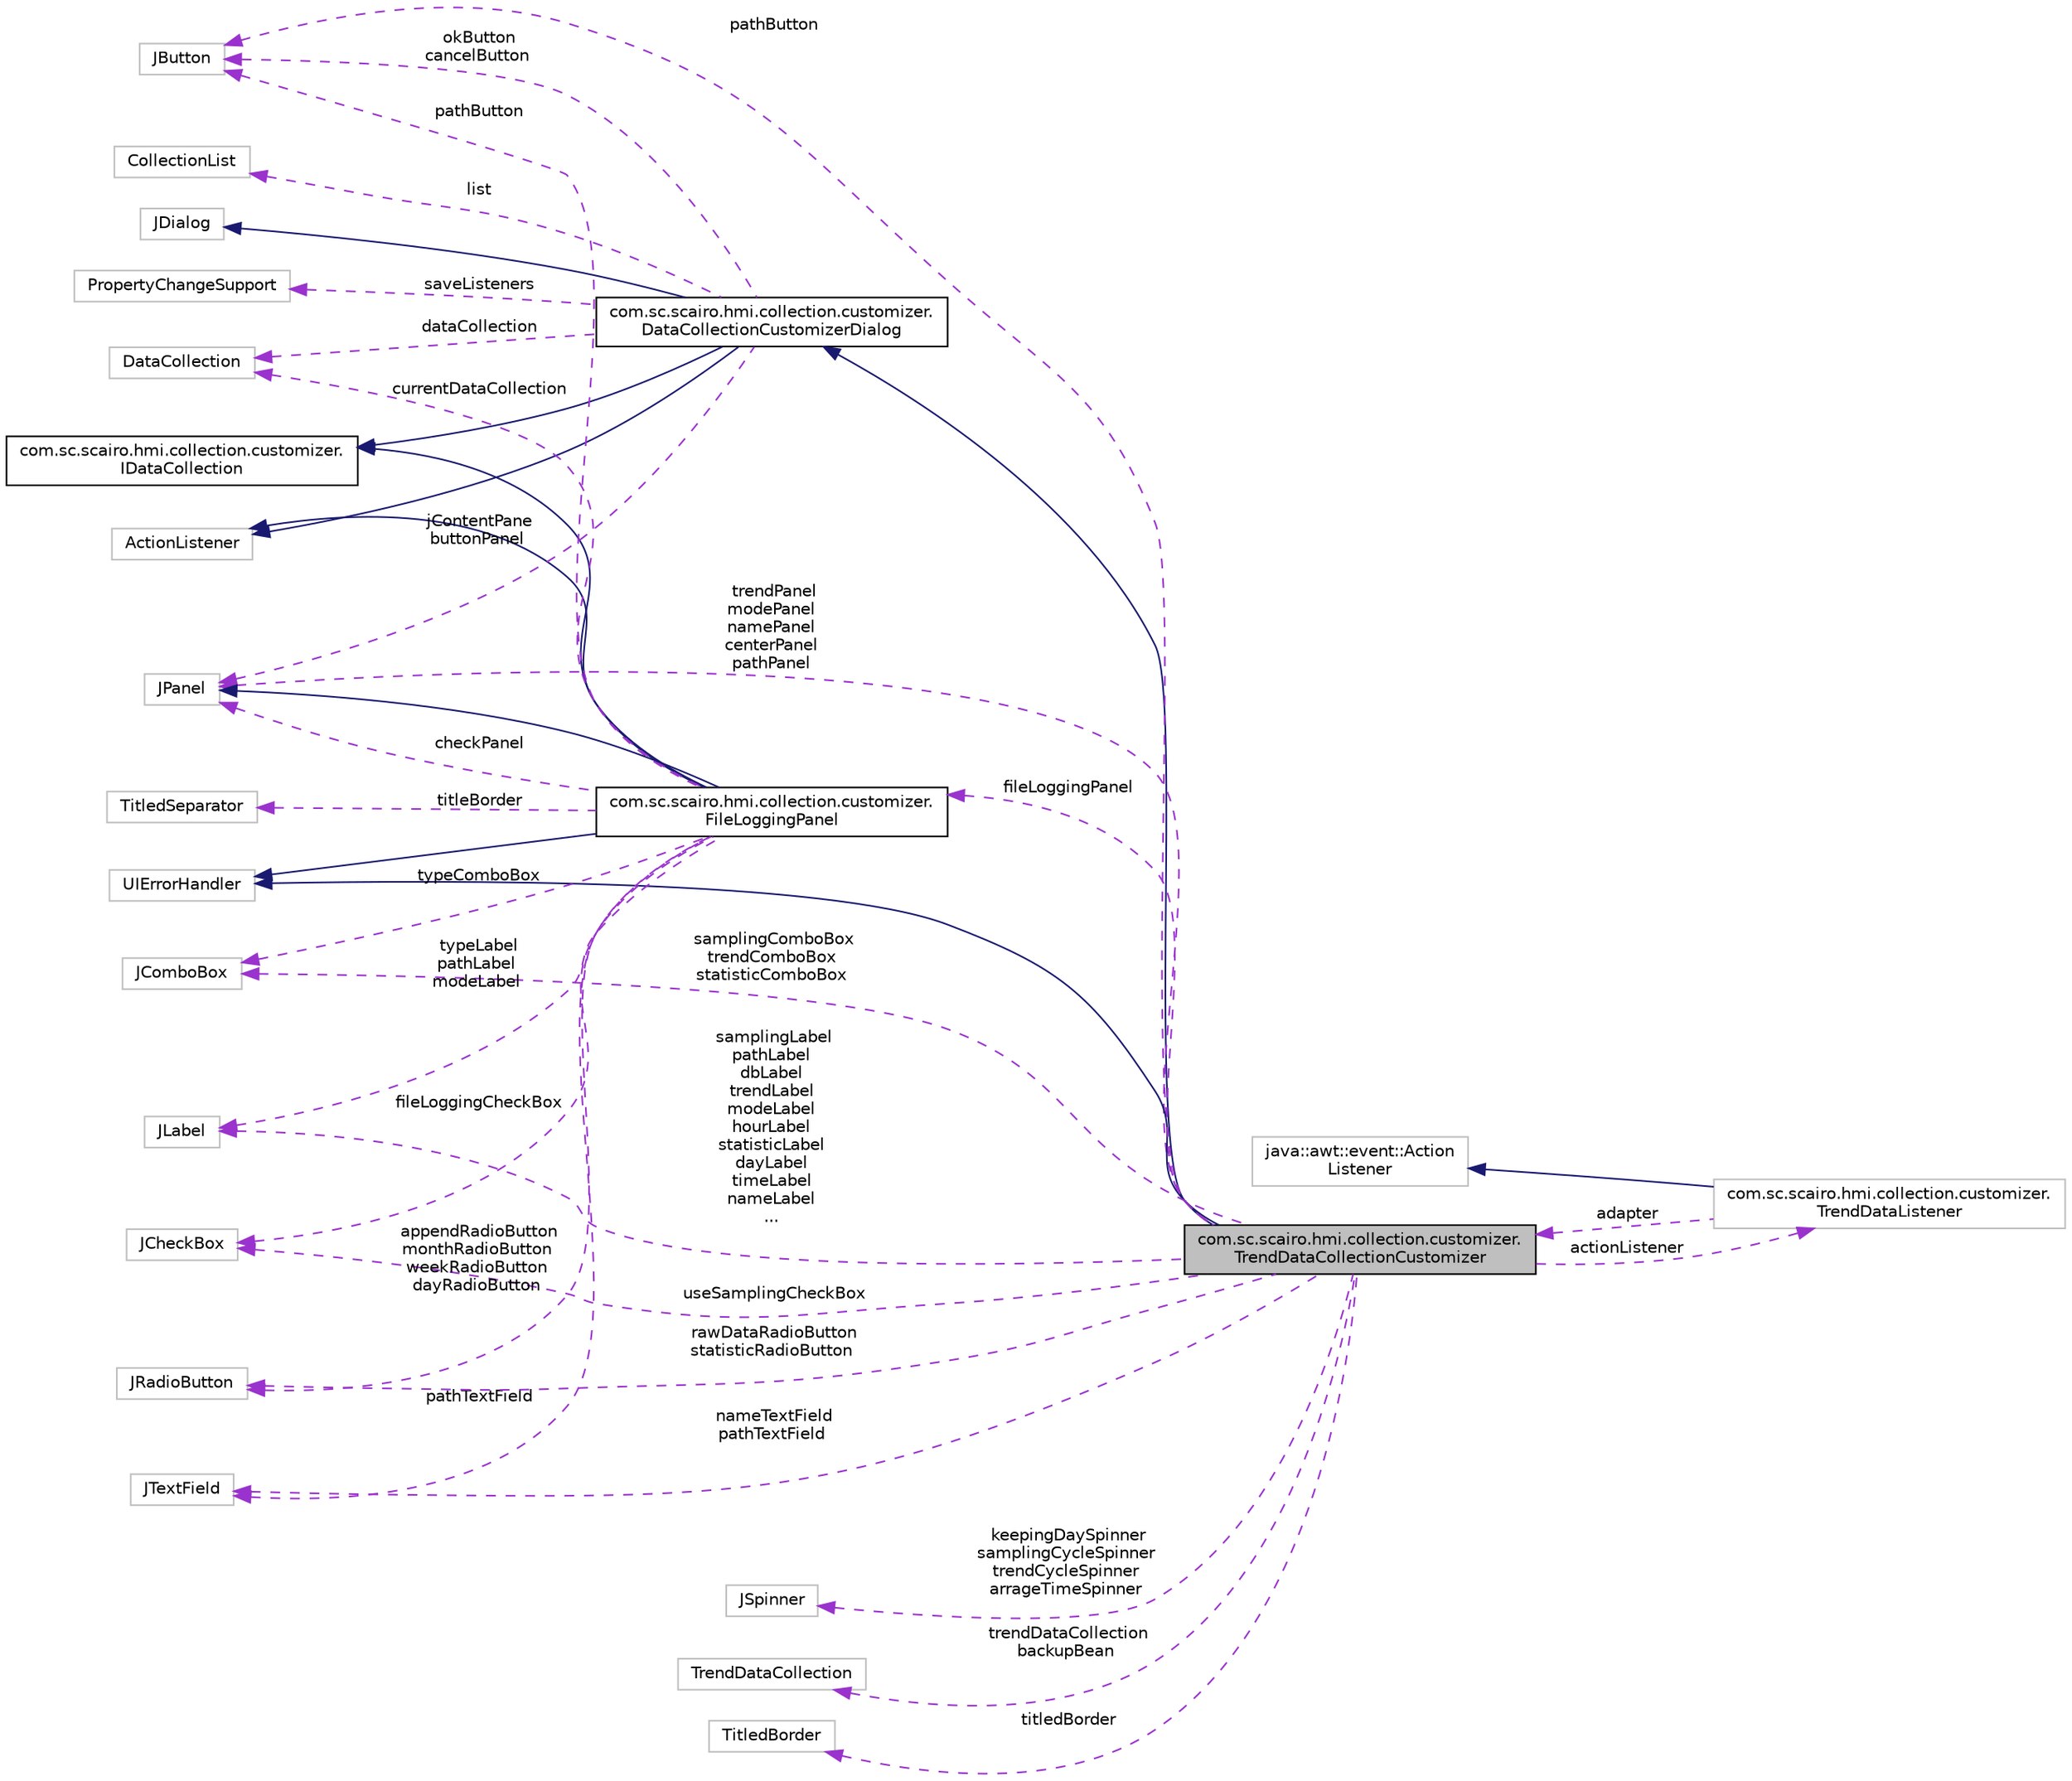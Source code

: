 digraph "com.sc.scairo.hmi.collection.customizer.TrendDataCollectionCustomizer"
{
 // LATEX_PDF_SIZE
  edge [fontname="Helvetica",fontsize="10",labelfontname="Helvetica",labelfontsize="10"];
  node [fontname="Helvetica",fontsize="10",shape=record];
  rankdir="LR";
  Node1 [label="com.sc.scairo.hmi.collection.customizer.\lTrendDataCollectionCustomizer",height=0.2,width=0.4,color="black", fillcolor="grey75", style="filled", fontcolor="black",tooltip=" "];
  Node2 -> Node1 [dir="back",color="midnightblue",fontsize="10",style="solid",fontname="Helvetica"];
  Node2 [label="com.sc.scairo.hmi.collection.customizer.\lDataCollectionCustomizerDialog",height=0.2,width=0.4,color="black", fillcolor="white", style="filled",URL="$classcom_1_1sc_1_1scairo_1_1hmi_1_1collection_1_1customizer_1_1_data_collection_customizer_dialog.html",tooltip=" "];
  Node3 -> Node2 [dir="back",color="midnightblue",fontsize="10",style="solid",fontname="Helvetica"];
  Node3 [label="JDialog",height=0.2,width=0.4,color="grey75", fillcolor="white", style="filled",tooltip=" "];
  Node4 -> Node2 [dir="back",color="midnightblue",fontsize="10",style="solid",fontname="Helvetica"];
  Node4 [label="com.sc.scairo.hmi.collection.customizer.\lIDataCollection",height=0.2,width=0.4,color="black", fillcolor="white", style="filled",URL="$interfacecom_1_1sc_1_1scairo_1_1hmi_1_1collection_1_1customizer_1_1_i_data_collection.html",tooltip=" "];
  Node5 -> Node2 [dir="back",color="midnightblue",fontsize="10",style="solid",fontname="Helvetica"];
  Node5 [label="ActionListener",height=0.2,width=0.4,color="grey75", fillcolor="white", style="filled",tooltip=" "];
  Node6 -> Node2 [dir="back",color="darkorchid3",fontsize="10",style="dashed",label=" okButton\ncancelButton" ,fontname="Helvetica"];
  Node6 [label="JButton",height=0.2,width=0.4,color="grey75", fillcolor="white", style="filled",tooltip=" "];
  Node7 -> Node2 [dir="back",color="darkorchid3",fontsize="10",style="dashed",label=" dataCollection" ,fontname="Helvetica"];
  Node7 [label="DataCollection",height=0.2,width=0.4,color="grey75", fillcolor="white", style="filled",tooltip=" "];
  Node8 -> Node2 [dir="back",color="darkorchid3",fontsize="10",style="dashed",label=" jContentPane\nbuttonPanel" ,fontname="Helvetica"];
  Node8 [label="JPanel",height=0.2,width=0.4,color="grey75", fillcolor="white", style="filled",tooltip=" "];
  Node9 -> Node2 [dir="back",color="darkorchid3",fontsize="10",style="dashed",label=" list" ,fontname="Helvetica"];
  Node9 [label="CollectionList",height=0.2,width=0.4,color="grey75", fillcolor="white", style="filled",tooltip=" "];
  Node10 -> Node2 [dir="back",color="darkorchid3",fontsize="10",style="dashed",label=" saveListeners" ,fontname="Helvetica"];
  Node10 [label="PropertyChangeSupport",height=0.2,width=0.4,color="grey75", fillcolor="white", style="filled",tooltip=" "];
  Node11 -> Node1 [dir="back",color="midnightblue",fontsize="10",style="solid",fontname="Helvetica"];
  Node11 [label="UIErrorHandler",height=0.2,width=0.4,color="grey75", fillcolor="white", style="filled",tooltip=" "];
  Node6 -> Node1 [dir="back",color="darkorchid3",fontsize="10",style="dashed",label=" pathButton" ,fontname="Helvetica"];
  Node12 -> Node1 [dir="back",color="darkorchid3",fontsize="10",style="dashed",label=" useSamplingCheckBox" ,fontname="Helvetica"];
  Node12 [label="JCheckBox",height=0.2,width=0.4,color="grey75", fillcolor="white", style="filled",tooltip=" "];
  Node13 -> Node1 [dir="back",color="darkorchid3",fontsize="10",style="dashed",label=" nameTextField\npathTextField" ,fontname="Helvetica"];
  Node13 [label="JTextField",height=0.2,width=0.4,color="grey75", fillcolor="white", style="filled",tooltip=" "];
  Node14 -> Node1 [dir="back",color="darkorchid3",fontsize="10",style="dashed",label=" keepingDaySpinner\nsamplingCycleSpinner\ntrendCycleSpinner\narrageTimeSpinner" ,fontname="Helvetica"];
  Node14 [label="JSpinner",height=0.2,width=0.4,color="grey75", fillcolor="white", style="filled",tooltip=" "];
  Node15 -> Node1 [dir="back",color="darkorchid3",fontsize="10",style="dashed",label=" trendDataCollection\nbackupBean" ,fontname="Helvetica"];
  Node15 [label="TrendDataCollection",height=0.2,width=0.4,color="grey75", fillcolor="white", style="filled",tooltip=" "];
  Node16 -> Node1 [dir="back",color="darkorchid3",fontsize="10",style="dashed",label=" samplingComboBox\ntrendComboBox\nstatisticComboBox" ,fontname="Helvetica"];
  Node16 [label="JComboBox",height=0.2,width=0.4,color="grey75", fillcolor="white", style="filled",tooltip=" "];
  Node17 -> Node1 [dir="back",color="darkorchid3",fontsize="10",style="dashed",label=" titledBorder" ,fontname="Helvetica"];
  Node17 [label="TitledBorder",height=0.2,width=0.4,color="grey75", fillcolor="white", style="filled",tooltip=" "];
  Node18 -> Node1 [dir="back",color="darkorchid3",fontsize="10",style="dashed",label=" fileLoggingPanel" ,fontname="Helvetica"];
  Node18 [label="com.sc.scairo.hmi.collection.customizer.\lFileLoggingPanel",height=0.2,width=0.4,color="black", fillcolor="white", style="filled",URL="$classcom_1_1sc_1_1scairo_1_1hmi_1_1collection_1_1customizer_1_1_file_logging_panel.html",tooltip=" "];
  Node8 -> Node18 [dir="back",color="midnightblue",fontsize="10",style="solid",fontname="Helvetica"];
  Node4 -> Node18 [dir="back",color="midnightblue",fontsize="10",style="solid",fontname="Helvetica"];
  Node11 -> Node18 [dir="back",color="midnightblue",fontsize="10",style="solid",fontname="Helvetica"];
  Node5 -> Node18 [dir="back",color="midnightblue",fontsize="10",style="solid",fontname="Helvetica"];
  Node6 -> Node18 [dir="back",color="darkorchid3",fontsize="10",style="dashed",label=" pathButton" ,fontname="Helvetica"];
  Node12 -> Node18 [dir="back",color="darkorchid3",fontsize="10",style="dashed",label=" fileLoggingCheckBox" ,fontname="Helvetica"];
  Node7 -> Node18 [dir="back",color="darkorchid3",fontsize="10",style="dashed",label=" currentDataCollection" ,fontname="Helvetica"];
  Node13 -> Node18 [dir="back",color="darkorchid3",fontsize="10",style="dashed",label=" pathTextField" ,fontname="Helvetica"];
  Node16 -> Node18 [dir="back",color="darkorchid3",fontsize="10",style="dashed",label=" typeComboBox" ,fontname="Helvetica"];
  Node19 -> Node18 [dir="back",color="darkorchid3",fontsize="10",style="dashed",label=" typeLabel\npathLabel\nmodeLabel" ,fontname="Helvetica"];
  Node19 [label="JLabel",height=0.2,width=0.4,color="grey75", fillcolor="white", style="filled",tooltip=" "];
  Node20 -> Node18 [dir="back",color="darkorchid3",fontsize="10",style="dashed",label=" titleBorder" ,fontname="Helvetica"];
  Node20 [label="TitledSeparator",height=0.2,width=0.4,color="grey75", fillcolor="white", style="filled",tooltip=" "];
  Node8 -> Node18 [dir="back",color="darkorchid3",fontsize="10",style="dashed",label=" checkPanel" ,fontname="Helvetica"];
  Node21 -> Node18 [dir="back",color="darkorchid3",fontsize="10",style="dashed",label=" appendRadioButton\nmonthRadioButton\nweekRadioButton\ndayRadioButton" ,fontname="Helvetica"];
  Node21 [label="JRadioButton",height=0.2,width=0.4,color="grey75", fillcolor="white", style="filled",tooltip=" "];
  Node22 -> Node1 [dir="back",color="darkorchid3",fontsize="10",style="dashed",label=" actionListener" ,fontname="Helvetica"];
  Node22 [label="com.sc.scairo.hmi.collection.customizer.\lTrendDataListener",height=0.2,width=0.4,color="grey75", fillcolor="white", style="filled",tooltip=" "];
  Node23 -> Node22 [dir="back",color="midnightblue",fontsize="10",style="solid",fontname="Helvetica"];
  Node23 [label="java::awt::event::Action\lListener",height=0.2,width=0.4,color="grey75", fillcolor="white", style="filled",tooltip=" "];
  Node1 -> Node22 [dir="back",color="darkorchid3",fontsize="10",style="dashed",label=" adapter" ,fontname="Helvetica"];
  Node19 -> Node1 [dir="back",color="darkorchid3",fontsize="10",style="dashed",label=" samplingLabel\npathLabel\ndbLabel\ntrendLabel\nmodeLabel\nhourLabel\nstatisticLabel\ndayLabel\ntimeLabel\nnameLabel\n..." ,fontname="Helvetica"];
  Node8 -> Node1 [dir="back",color="darkorchid3",fontsize="10",style="dashed",label=" trendPanel\nmodePanel\nnamePanel\ncenterPanel\npathPanel" ,fontname="Helvetica"];
  Node21 -> Node1 [dir="back",color="darkorchid3",fontsize="10",style="dashed",label=" rawDataRadioButton\nstatisticRadioButton" ,fontname="Helvetica"];
}
